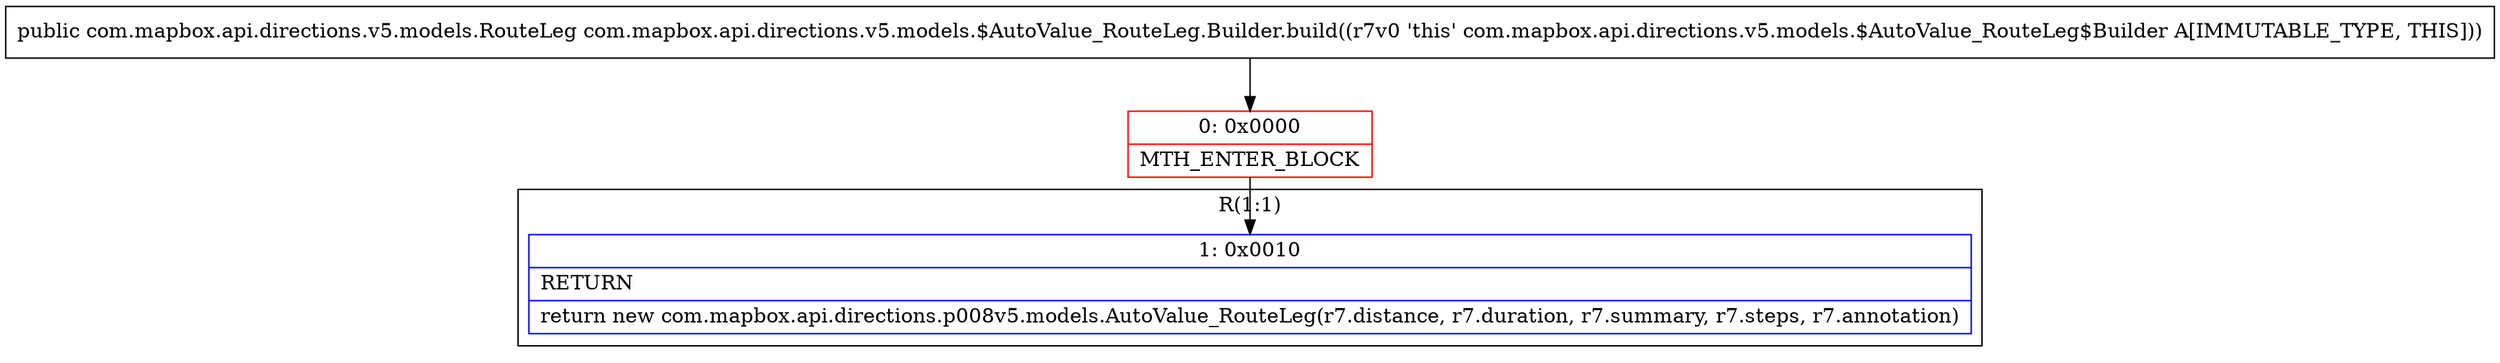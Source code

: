 digraph "CFG forcom.mapbox.api.directions.v5.models.$AutoValue_RouteLeg.Builder.build()Lcom\/mapbox\/api\/directions\/v5\/models\/RouteLeg;" {
subgraph cluster_Region_274852592 {
label = "R(1:1)";
node [shape=record,color=blue];
Node_1 [shape=record,label="{1\:\ 0x0010|RETURN\l|return new com.mapbox.api.directions.p008v5.models.AutoValue_RouteLeg(r7.distance, r7.duration, r7.summary, r7.steps, r7.annotation)\l}"];
}
Node_0 [shape=record,color=red,label="{0\:\ 0x0000|MTH_ENTER_BLOCK\l}"];
MethodNode[shape=record,label="{public com.mapbox.api.directions.v5.models.RouteLeg com.mapbox.api.directions.v5.models.$AutoValue_RouteLeg.Builder.build((r7v0 'this' com.mapbox.api.directions.v5.models.$AutoValue_RouteLeg$Builder A[IMMUTABLE_TYPE, THIS])) }"];
MethodNode -> Node_0;
Node_0 -> Node_1;
}

